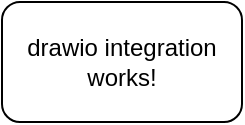 <mxfile version="20.5.3" type="github">
  <diagram id="gg6V0xDvBF5r3nPZjQjO" name="Page-1">
    <mxGraphModel dx="1422" dy="543" grid="1" gridSize="10" guides="1" tooltips="1" connect="1" arrows="1" fold="1" page="1" pageScale="1" pageWidth="827" pageHeight="1169" math="0" shadow="0">
      <root>
        <mxCell id="0" />
        <mxCell id="1" parent="0" />
        <mxCell id="DMkVn5aY7eAewb3jU-zt-1" value="drawio integration works!" style="rounded=1;whiteSpace=wrap;html=1;" vertex="1" parent="1">
          <mxGeometry x="330" y="260" width="120" height="60" as="geometry" />
        </mxCell>
      </root>
    </mxGraphModel>
  </diagram>
</mxfile>
